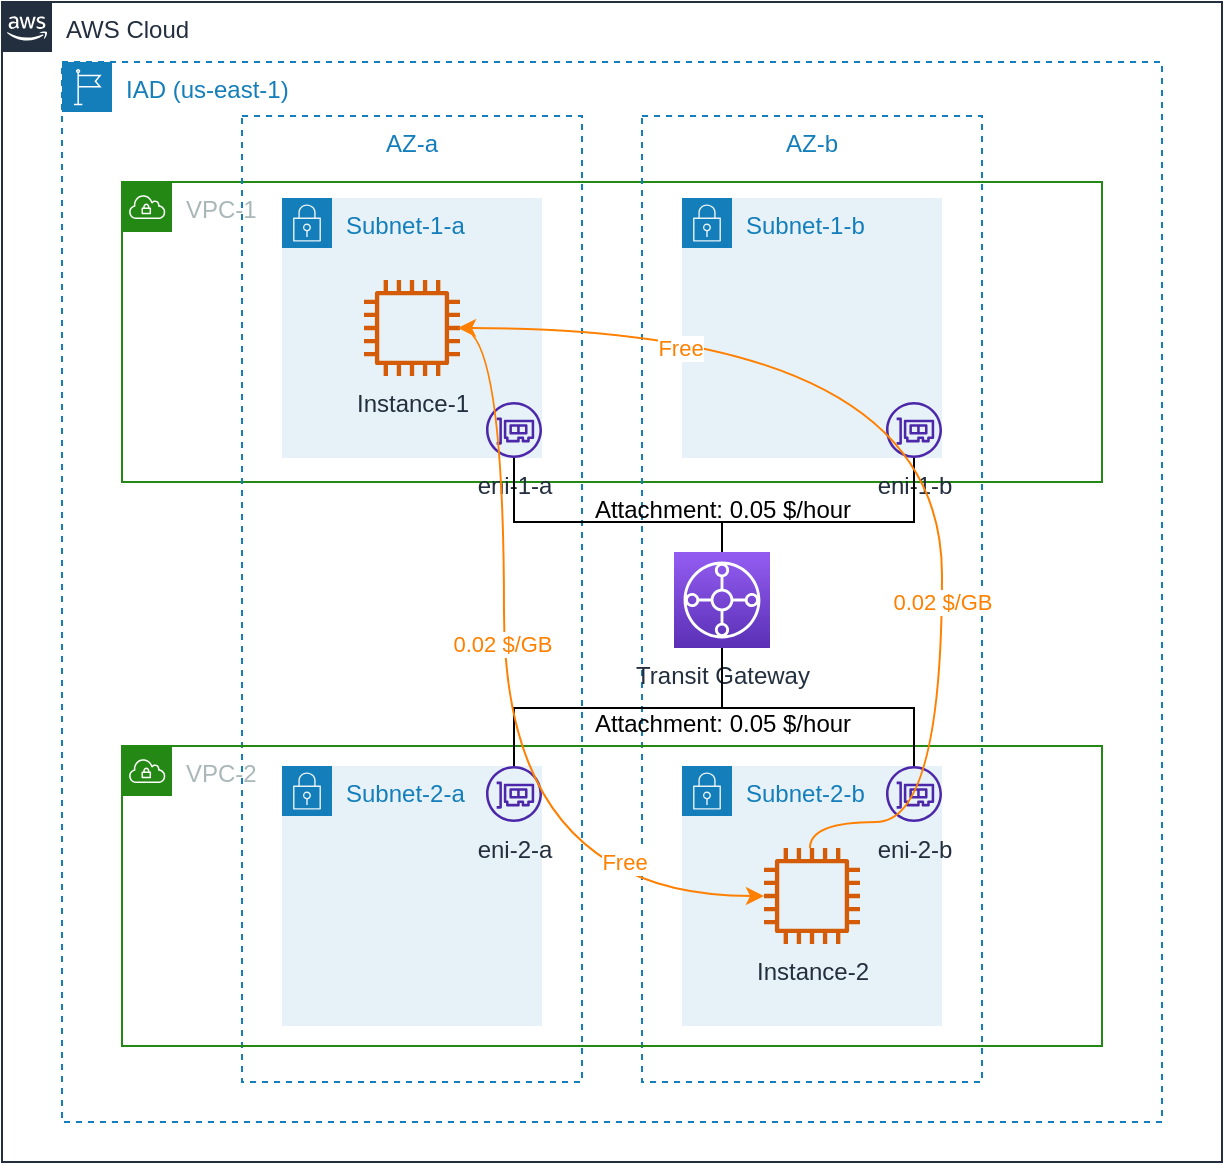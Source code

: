 <mxfile version="17.2.4" type="device"><diagram id="afUQepHOFDG2fAVQxhIu" name="第 1 页"><mxGraphModel dx="946" dy="680" grid="1" gridSize="10" guides="1" tooltips="1" connect="1" arrows="1" fold="1" page="1" pageScale="1" pageWidth="827" pageHeight="1169" math="0" shadow="0"><root><mxCell id="0"/><mxCell id="1" parent="0"/><mxCell id="DRXj3OyaGk-162j9rvSA-2" value="VPC-1" style="points=[[0,0],[0.25,0],[0.5,0],[0.75,0],[1,0],[1,0.25],[1,0.5],[1,0.75],[1,1],[0.75,1],[0.5,1],[0.25,1],[0,1],[0,0.75],[0,0.5],[0,0.25]];outlineConnect=0;gradientColor=none;html=1;whiteSpace=wrap;fontSize=12;fontStyle=0;container=0;pointerEvents=0;collapsible=0;recursiveResize=0;shape=mxgraph.aws4.group;grIcon=mxgraph.aws4.group_vpc;strokeColor=#248814;fillColor=none;verticalAlign=top;align=left;spacingLeft=30;fontColor=#AAB7B8;dashed=0;" parent="1" vertex="1"><mxGeometry x="169" y="330" width="490" height="150" as="geometry"/></mxCell><mxCell id="DRXj3OyaGk-162j9rvSA-4" value="AZ-a" style="fillColor=none;strokeColor=#147EBA;dashed=1;verticalAlign=top;fontStyle=0;fontColor=#147EBA;" parent="1" vertex="1"><mxGeometry x="229" y="297" width="170" height="483" as="geometry"/></mxCell><mxCell id="DRXj3OyaGk-162j9rvSA-12" value="AZ-b" style="fillColor=none;strokeColor=#147EBA;dashed=1;verticalAlign=top;fontStyle=0;fontColor=#147EBA;" parent="1" vertex="1"><mxGeometry x="429" y="297" width="170" height="483" as="geometry"/></mxCell><mxCell id="DRXj3OyaGk-162j9rvSA-3" value="Subnet-1-a" style="points=[[0,0],[0.25,0],[0.5,0],[0.75,0],[1,0],[1,0.25],[1,0.5],[1,0.75],[1,1],[0.75,1],[0.5,1],[0.25,1],[0,1],[0,0.75],[0,0.5],[0,0.25]];outlineConnect=0;gradientColor=none;html=1;whiteSpace=wrap;fontSize=12;fontStyle=0;container=1;pointerEvents=0;collapsible=0;recursiveResize=0;shape=mxgraph.aws4.group;grIcon=mxgraph.aws4.group_security_group;grStroke=0;strokeColor=#147EBA;fillColor=#E6F2F8;verticalAlign=top;align=left;spacingLeft=30;fontColor=#147EBA;dashed=0;" parent="1" vertex="1"><mxGeometry x="249" y="338" width="130" height="130" as="geometry"/></mxCell><mxCell id="DRXj3OyaGk-162j9rvSA-5" value="Instance-1" style="sketch=0;outlineConnect=0;fontColor=#232F3E;gradientColor=none;fillColor=#D45B07;strokeColor=none;dashed=0;verticalLabelPosition=bottom;verticalAlign=top;align=center;html=1;fontSize=12;fontStyle=0;aspect=fixed;pointerEvents=1;shape=mxgraph.aws4.instance2;" parent="DRXj3OyaGk-162j9rvSA-3" vertex="1"><mxGeometry x="41" y="41" width="48" height="48" as="geometry"/></mxCell><mxCell id="DRXj3OyaGk-162j9rvSA-8" value="eni-1-a" style="sketch=0;outlineConnect=0;fontColor=#232F3E;gradientColor=none;fillColor=#4D27AA;strokeColor=none;dashed=0;verticalLabelPosition=bottom;verticalAlign=top;align=center;html=1;fontSize=12;fontStyle=0;aspect=fixed;pointerEvents=1;shape=mxgraph.aws4.elastic_network_interface;" parent="DRXj3OyaGk-162j9rvSA-3" vertex="1"><mxGeometry x="102" y="102" width="28" height="28" as="geometry"/></mxCell><mxCell id="DRXj3OyaGk-162j9rvSA-6" value="IAD (us-east-1)" style="points=[[0,0],[0.25,0],[0.5,0],[0.75,0],[1,0],[1,0.25],[1,0.5],[1,0.75],[1,1],[0.75,1],[0.5,1],[0.25,1],[0,1],[0,0.75],[0,0.5],[0,0.25]];outlineConnect=0;gradientColor=none;html=1;whiteSpace=wrap;fontSize=12;fontStyle=0;container=1;pointerEvents=0;collapsible=0;recursiveResize=0;shape=mxgraph.aws4.group;grIcon=mxgraph.aws4.group_region;strokeColor=#147EBA;fillColor=none;verticalAlign=top;align=left;spacingLeft=30;fontColor=#147EBA;dashed=1;" parent="1" vertex="1"><mxGeometry x="139" y="270" width="550" height="530" as="geometry"/></mxCell><mxCell id="DRXj3OyaGk-162j9rvSA-7" value="AWS Cloud" style="points=[[0,0],[0.25,0],[0.5,0],[0.75,0],[1,0],[1,0.25],[1,0.5],[1,0.75],[1,1],[0.75,1],[0.5,1],[0.25,1],[0,1],[0,0.75],[0,0.5],[0,0.25]];outlineConnect=0;gradientColor=none;html=1;whiteSpace=wrap;fontSize=12;fontStyle=0;container=1;pointerEvents=0;collapsible=0;recursiveResize=0;shape=mxgraph.aws4.group;grIcon=mxgraph.aws4.group_aws_cloud_alt;strokeColor=#232F3E;fillColor=none;verticalAlign=top;align=left;spacingLeft=30;fontColor=#232F3E;dashed=0;" parent="1" vertex="1"><mxGeometry x="109" y="240" width="610" height="580" as="geometry"/></mxCell><mxCell id="DRXj3OyaGk-162j9rvSA-9" value="Subnet-1-b" style="points=[[0,0],[0.25,0],[0.5,0],[0.75,0],[1,0],[1,0.25],[1,0.5],[1,0.75],[1,1],[0.75,1],[0.5,1],[0.25,1],[0,1],[0,0.75],[0,0.5],[0,0.25]];outlineConnect=0;gradientColor=none;html=1;whiteSpace=wrap;fontSize=12;fontStyle=0;container=1;pointerEvents=0;collapsible=0;recursiveResize=0;shape=mxgraph.aws4.group;grIcon=mxgraph.aws4.group_security_group;grStroke=0;strokeColor=#147EBA;fillColor=#E6F2F8;verticalAlign=top;align=left;spacingLeft=30;fontColor=#147EBA;dashed=0;" parent="1" vertex="1"><mxGeometry x="449" y="338" width="130" height="130" as="geometry"/></mxCell><mxCell id="DRXj3OyaGk-162j9rvSA-11" value="eni-1-b" style="sketch=0;outlineConnect=0;fontColor=#232F3E;gradientColor=none;fillColor=#4D27AA;strokeColor=none;dashed=0;verticalLabelPosition=bottom;verticalAlign=top;align=center;html=1;fontSize=12;fontStyle=0;aspect=fixed;pointerEvents=1;shape=mxgraph.aws4.elastic_network_interface;" parent="DRXj3OyaGk-162j9rvSA-9" vertex="1"><mxGeometry x="102" y="102" width="28" height="28" as="geometry"/></mxCell><mxCell id="DRXj3OyaGk-162j9rvSA-1" value="Transit Gateway" style="sketch=0;points=[[0,0,0],[0.25,0,0],[0.5,0,0],[0.75,0,0],[1,0,0],[0,1,0],[0.25,1,0],[0.5,1,0],[0.75,1,0],[1,1,0],[0,0.25,0],[0,0.5,0],[0,0.75,0],[1,0.25,0],[1,0.5,0],[1,0.75,0]];outlineConnect=0;fontColor=#232F3E;gradientColor=#945DF2;gradientDirection=north;fillColor=#5A30B5;strokeColor=#ffffff;dashed=0;verticalLabelPosition=bottom;verticalAlign=top;align=center;html=1;fontSize=12;fontStyle=0;aspect=fixed;shape=mxgraph.aws4.resourceIcon;resIcon=mxgraph.aws4.transit_gateway;" parent="1" vertex="1"><mxGeometry x="445" y="515" width="48" height="48" as="geometry"/></mxCell><mxCell id="DRXj3OyaGk-162j9rvSA-13" value="Subnet-2-b" style="points=[[0,0],[0.25,0],[0.5,0],[0.75,0],[1,0],[1,0.25],[1,0.5],[1,0.75],[1,1],[0.75,1],[0.5,1],[0.25,1],[0,1],[0,0.75],[0,0.5],[0,0.25]];outlineConnect=0;gradientColor=none;html=1;whiteSpace=wrap;fontSize=12;fontStyle=0;container=1;pointerEvents=0;collapsible=0;recursiveResize=0;shape=mxgraph.aws4.group;grIcon=mxgraph.aws4.group_security_group;grStroke=0;strokeColor=#147EBA;fillColor=#E6F2F8;verticalAlign=top;align=left;spacingLeft=30;fontColor=#147EBA;dashed=0;" parent="1" vertex="1"><mxGeometry x="449" y="622" width="130" height="130" as="geometry"/></mxCell><mxCell id="DRXj3OyaGk-162j9rvSA-14" value="eni-2-b" style="sketch=0;outlineConnect=0;fontColor=#232F3E;gradientColor=none;fillColor=#4D27AA;strokeColor=none;dashed=0;verticalLabelPosition=bottom;verticalAlign=top;align=center;html=1;fontSize=12;fontStyle=0;aspect=fixed;pointerEvents=1;shape=mxgraph.aws4.elastic_network_interface;" parent="DRXj3OyaGk-162j9rvSA-13" vertex="1"><mxGeometry x="102" width="28" height="28" as="geometry"/></mxCell><mxCell id="DRXj3OyaGk-162j9rvSA-15" value="Subnet-2-a" style="points=[[0,0],[0.25,0],[0.5,0],[0.75,0],[1,0],[1,0.25],[1,0.5],[1,0.75],[1,1],[0.75,1],[0.5,1],[0.25,1],[0,1],[0,0.75],[0,0.5],[0,0.25]];outlineConnect=0;gradientColor=none;html=1;whiteSpace=wrap;fontSize=12;fontStyle=0;container=1;pointerEvents=0;collapsible=0;recursiveResize=0;shape=mxgraph.aws4.group;grIcon=mxgraph.aws4.group_security_group;grStroke=0;strokeColor=#147EBA;fillColor=#E6F2F8;verticalAlign=top;align=left;spacingLeft=30;fontColor=#147EBA;dashed=0;" parent="1" vertex="1"><mxGeometry x="249" y="622" width="130" height="130" as="geometry"/></mxCell><mxCell id="DRXj3OyaGk-162j9rvSA-17" value="eni-2-a" style="sketch=0;outlineConnect=0;fontColor=#232F3E;gradientColor=none;fillColor=#4D27AA;strokeColor=none;dashed=0;verticalLabelPosition=bottom;verticalAlign=top;align=center;html=1;fontSize=12;fontStyle=0;aspect=fixed;pointerEvents=1;shape=mxgraph.aws4.elastic_network_interface;" parent="DRXj3OyaGk-162j9rvSA-15" vertex="1"><mxGeometry x="102" width="28" height="28" as="geometry"/></mxCell><mxCell id="DRXj3OyaGk-162j9rvSA-18" value="VPC-2" style="points=[[0,0],[0.25,0],[0.5,0],[0.75,0],[1,0],[1,0.25],[1,0.5],[1,0.75],[1,1],[0.75,1],[0.5,1],[0.25,1],[0,1],[0,0.75],[0,0.5],[0,0.25]];outlineConnect=0;gradientColor=none;html=1;whiteSpace=wrap;fontSize=12;fontStyle=0;container=0;pointerEvents=0;collapsible=0;recursiveResize=0;shape=mxgraph.aws4.group;grIcon=mxgraph.aws4.group_vpc;strokeColor=#248814;fillColor=none;verticalAlign=top;align=left;spacingLeft=30;fontColor=#AAB7B8;dashed=0;" parent="1" vertex="1"><mxGeometry x="169" y="612" width="490" height="150" as="geometry"/></mxCell><mxCell id="DRXj3OyaGk-162j9rvSA-21" style="edgeStyle=orthogonalEdgeStyle;rounded=0;orthogonalLoop=1;jettySize=auto;html=1;endArrow=none;endFill=0;" parent="1" source="DRXj3OyaGk-162j9rvSA-8" target="DRXj3OyaGk-162j9rvSA-1" edge="1"><mxGeometry relative="1" as="geometry"><Array as="points"><mxPoint x="365" y="500"/><mxPoint x="469" y="500"/></Array></mxGeometry></mxCell><mxCell id="DRXj3OyaGk-162j9rvSA-22" style="edgeStyle=orthogonalEdgeStyle;rounded=0;orthogonalLoop=1;jettySize=auto;html=1;endArrow=none;endFill=0;" parent="1" source="DRXj3OyaGk-162j9rvSA-11" target="DRXj3OyaGk-162j9rvSA-1" edge="1"><mxGeometry relative="1" as="geometry"><Array as="points"><mxPoint x="565" y="500"/><mxPoint x="469" y="500"/></Array></mxGeometry></mxCell><mxCell id="DRXj3OyaGk-162j9rvSA-23" style="edgeStyle=orthogonalEdgeStyle;rounded=0;orthogonalLoop=1;jettySize=auto;html=1;endArrow=none;endFill=0;" parent="1" source="DRXj3OyaGk-162j9rvSA-17" target="DRXj3OyaGk-162j9rvSA-1" edge="1"><mxGeometry relative="1" as="geometry"><Array as="points"><mxPoint x="365" y="593"/><mxPoint x="469" y="593"/></Array></mxGeometry></mxCell><mxCell id="DRXj3OyaGk-162j9rvSA-24" style="edgeStyle=orthogonalEdgeStyle;rounded=0;orthogonalLoop=1;jettySize=auto;html=1;entryX=0.5;entryY=1;entryDx=0;entryDy=0;entryPerimeter=0;endArrow=none;endFill=0;" parent="1" source="DRXj3OyaGk-162j9rvSA-14" target="DRXj3OyaGk-162j9rvSA-1" edge="1"><mxGeometry relative="1" as="geometry"><Array as="points"><mxPoint x="565" y="593"/><mxPoint x="469" y="593"/></Array></mxGeometry></mxCell><mxCell id="DRXj3OyaGk-162j9rvSA-27" value="Attachment: 0.05 $/hour" style="text;html=1;align=center;verticalAlign=middle;resizable=0;points=[];autosize=1;strokeColor=none;fillColor=none;" parent="1" vertex="1"><mxGeometry x="399" y="484" width="140" height="20" as="geometry"/></mxCell><mxCell id="DRXj3OyaGk-162j9rvSA-28" value="Attachment: 0.05 $/hour" style="text;html=1;align=center;verticalAlign=middle;resizable=0;points=[];autosize=1;strokeColor=none;fillColor=none;" parent="1" vertex="1"><mxGeometry x="399" y="591" width="140" height="20" as="geometry"/></mxCell><mxCell id="DRXj3OyaGk-162j9rvSA-33" style="edgeStyle=orthogonalEdgeStyle;rounded=0;orthogonalLoop=1;jettySize=auto;html=1;fontColor=#FF8000;startArrow=none;startFill=0;endArrow=classic;endFill=1;strokeColor=#FF8000;curved=1;" parent="1" edge="1"><mxGeometry relative="1" as="geometry"><mxPoint x="513" y="663" as="sourcePoint"/><mxPoint x="337" y="403" as="targetPoint"/><Array as="points"><mxPoint x="513" y="650"/><mxPoint x="579" y="650"/><mxPoint x="579" y="403"/></Array></mxGeometry></mxCell><mxCell id="DRXj3OyaGk-162j9rvSA-34" value="0.02 $/GB" style="edgeLabel;html=1;align=center;verticalAlign=middle;resizable=0;points=[];fontColor=#FF8000;" parent="DRXj3OyaGk-162j9rvSA-33" vertex="1" connectable="0"><mxGeometry x="-0.335" relative="1" as="geometry"><mxPoint as="offset"/></mxGeometry></mxCell><mxCell id="DRXj3OyaGk-162j9rvSA-39" value="Free" style="edgeLabel;html=1;align=center;verticalAlign=middle;resizable=0;points=[];fontColor=#FF8000;" parent="DRXj3OyaGk-162j9rvSA-33" vertex="1" connectable="0"><mxGeometry x="0.609" y="10" relative="1" as="geometry"><mxPoint as="offset"/></mxGeometry></mxCell><mxCell id="DRXj3OyaGk-162j9rvSA-16" value="Instance-2" style="sketch=0;outlineConnect=0;fontColor=#232F3E;gradientColor=none;fillColor=#D45B07;strokeColor=none;dashed=0;verticalLabelPosition=bottom;verticalAlign=top;align=center;html=1;fontSize=12;fontStyle=0;aspect=fixed;pointerEvents=1;shape=mxgraph.aws4.instance2;" parent="1" vertex="1"><mxGeometry x="490" y="663" width="48" height="48" as="geometry"/></mxCell><mxCell id="DRXj3OyaGk-162j9rvSA-35" style="edgeStyle=orthogonalEdgeStyle;curved=1;rounded=0;orthogonalLoop=1;jettySize=auto;html=1;fontColor=#FF8000;startArrow=none;startFill=0;endArrow=classic;endFill=1;strokeColor=#FF8000;" parent="1" source="DRXj3OyaGk-162j9rvSA-5" target="DRXj3OyaGk-162j9rvSA-16" edge="1"><mxGeometry relative="1" as="geometry"><Array as="points"><mxPoint x="360" y="403"/><mxPoint x="360" y="687"/></Array></mxGeometry></mxCell><mxCell id="DRXj3OyaGk-162j9rvSA-36" value="0.02 $/GB" style="edgeLabel;html=1;align=center;verticalAlign=middle;resizable=0;points=[];fontColor=#FF8000;" parent="DRXj3OyaGk-162j9rvSA-35" vertex="1" connectable="0"><mxGeometry x="-0.174" y="-1" relative="1" as="geometry"><mxPoint as="offset"/></mxGeometry></mxCell><mxCell id="DRXj3OyaGk-162j9rvSA-38" value="Free" style="edgeLabel;html=1;align=center;verticalAlign=middle;resizable=0;points=[];fontColor=#FF8000;" parent="DRXj3OyaGk-162j9rvSA-35" vertex="1" connectable="0"><mxGeometry x="0.642" y="21" relative="1" as="geometry"><mxPoint x="8" y="4" as="offset"/></mxGeometry></mxCell></root></mxGraphModel></diagram></mxfile>